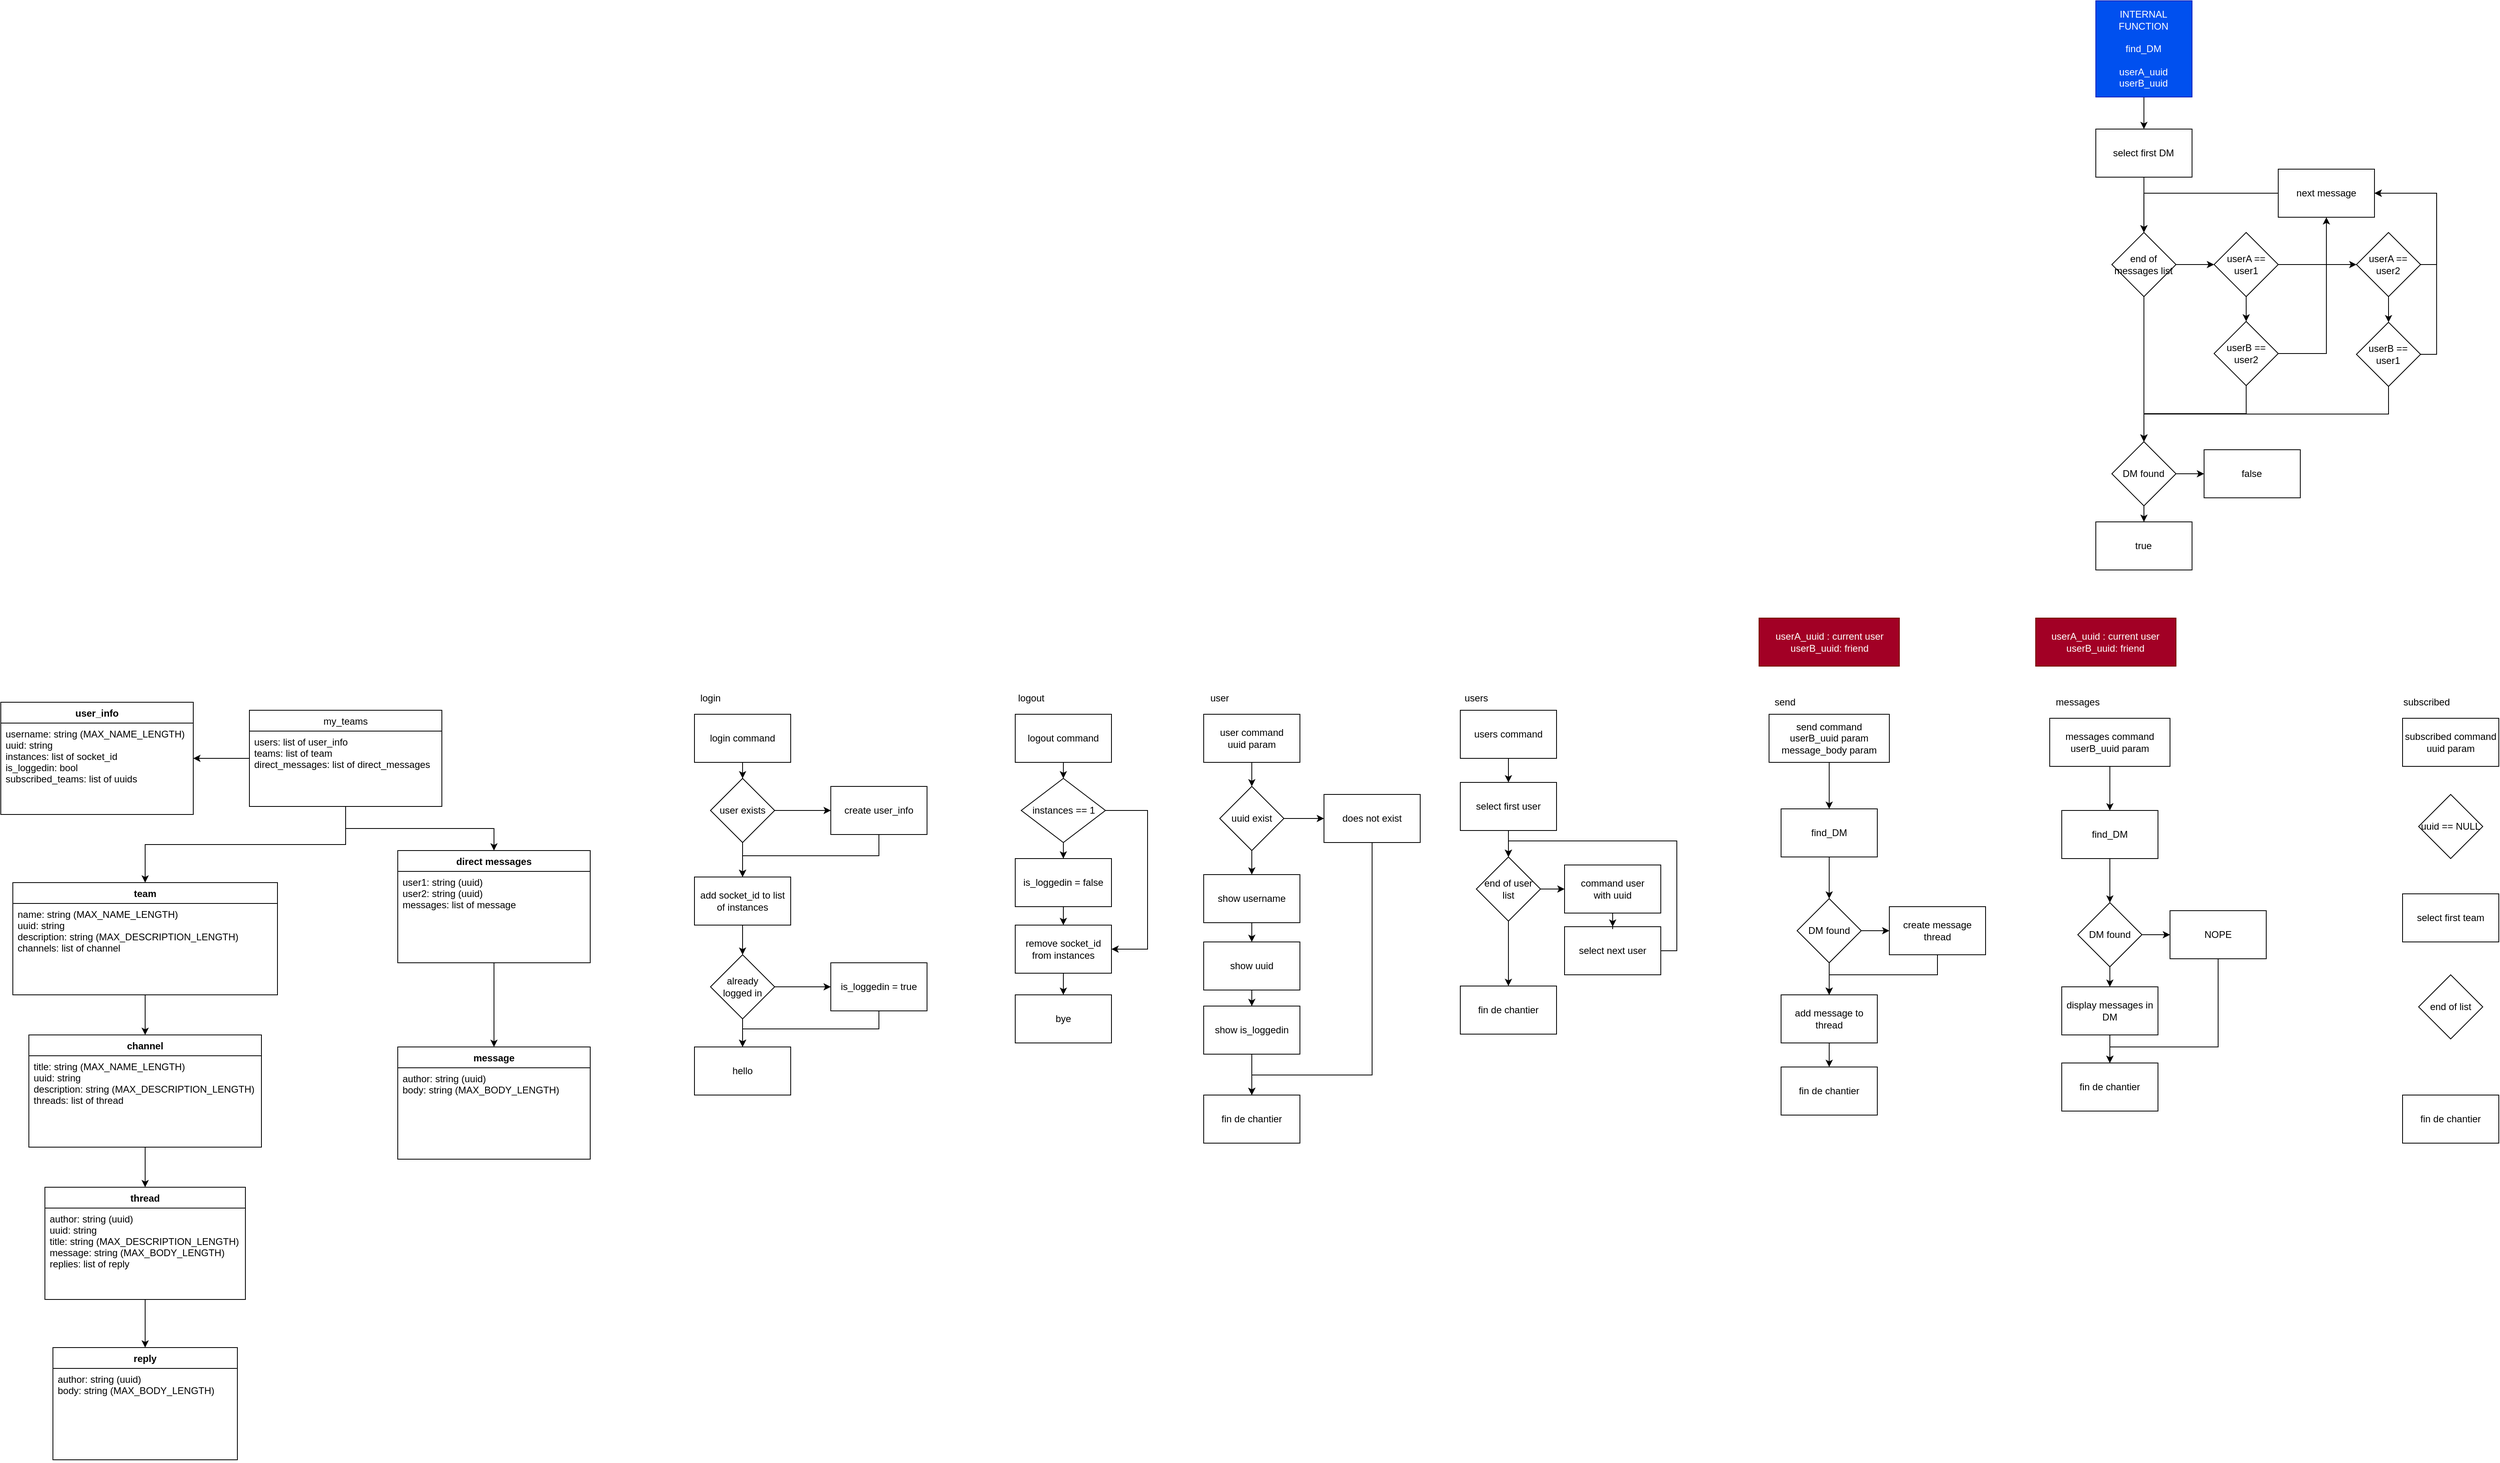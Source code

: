 <mxfile version="13.0.9">
    <diagram id="kXrOYDY1WtJ8aOGjQcrC" name="Page-1">
        <mxGraphModel dx="1784" dy="2980" grid="1" gridSize="10" guides="1" tooltips="1" connect="1" arrows="1" fold="1" page="1" pageScale="1" pageWidth="850" pageHeight="1100" math="0" shadow="0">
            <root>
                <mxCell id="0"/>
                <mxCell id="1" parent="0"/>
                <mxCell id="71" style="edgeStyle=orthogonalEdgeStyle;rounded=0;orthogonalLoop=1;jettySize=auto;html=1;" edge="1" parent="1" source="6" target="15">
                    <mxGeometry relative="1" as="geometry"/>
                </mxCell>
                <mxCell id="6" value="login command" style="rounded=0;whiteSpace=wrap;html=1;" parent="1" vertex="1">
                    <mxGeometry x="900" y="-1040" width="120" height="60" as="geometry"/>
                </mxCell>
                <mxCell id="74" style="edgeStyle=orthogonalEdgeStyle;rounded=0;orthogonalLoop=1;jettySize=auto;html=1;exitX=0.5;exitY=1;exitDx=0;exitDy=0;" edge="1" parent="1" source="8" target="65">
                    <mxGeometry relative="1" as="geometry"/>
                </mxCell>
                <mxCell id="8" value="create user_info" style="rounded=0;whiteSpace=wrap;html=1;" parent="1" vertex="1">
                    <mxGeometry x="1070" y="-950" width="120" height="60" as="geometry"/>
                </mxCell>
                <mxCell id="9" value="hello" style="rounded=0;whiteSpace=wrap;html=1;" parent="1" vertex="1">
                    <mxGeometry x="900" y="-625" width="120" height="60" as="geometry"/>
                </mxCell>
                <mxCell id="16" style="edgeStyle=orthogonalEdgeStyle;rounded=0;orthogonalLoop=1;jettySize=auto;html=1;exitX=1;exitY=0.5;exitDx=0;exitDy=0;" parent="1" source="15" target="8" edge="1">
                    <mxGeometry relative="1" as="geometry"/>
                </mxCell>
                <mxCell id="72" style="edgeStyle=orthogonalEdgeStyle;rounded=0;orthogonalLoop=1;jettySize=auto;html=1;exitX=0.5;exitY=1;exitDx=0;exitDy=0;" edge="1" parent="1" source="15" target="65">
                    <mxGeometry relative="1" as="geometry"/>
                </mxCell>
                <mxCell id="15" value="user exists" style="rhombus;whiteSpace=wrap;html=1;" parent="1" vertex="1">
                    <mxGeometry x="920" y="-960" width="80" height="80" as="geometry"/>
                </mxCell>
                <mxCell id="44" style="edgeStyle=orthogonalEdgeStyle;rounded=0;orthogonalLoop=1;jettySize=auto;html=1;" edge="1" parent="1" source="37" target="23">
                    <mxGeometry relative="1" as="geometry"/>
                </mxCell>
                <mxCell id="48" style="edgeStyle=orthogonalEdgeStyle;rounded=0;orthogonalLoop=1;jettySize=auto;html=1;" edge="1" parent="1" source="37" target="31">
                    <mxGeometry relative="1" as="geometry"/>
                </mxCell>
                <mxCell id="49" style="edgeStyle=orthogonalEdgeStyle;rounded=0;orthogonalLoop=1;jettySize=auto;html=1;" edge="1" parent="1" source="37" target="2">
                    <mxGeometry relative="1" as="geometry"/>
                </mxCell>
                <mxCell id="43" style="edgeStyle=orthogonalEdgeStyle;rounded=0;orthogonalLoop=1;jettySize=auto;html=1;" edge="1" parent="1" source="31" target="33">
                    <mxGeometry relative="1" as="geometry"/>
                </mxCell>
                <mxCell id="46" style="edgeStyle=orthogonalEdgeStyle;rounded=0;orthogonalLoop=1;jettySize=auto;html=1;" edge="1" parent="1" source="23" target="25">
                    <mxGeometry relative="1" as="geometry"/>
                </mxCell>
                <mxCell id="45" style="edgeStyle=orthogonalEdgeStyle;rounded=0;orthogonalLoop=1;jettySize=auto;html=1;" edge="1" parent="1" source="29" target="27">
                    <mxGeometry relative="1" as="geometry"/>
                </mxCell>
                <mxCell id="47" style="edgeStyle=orthogonalEdgeStyle;rounded=0;orthogonalLoop=1;jettySize=auto;html=1;" edge="1" parent="1" source="25" target="29">
                    <mxGeometry relative="1" as="geometry"/>
                </mxCell>
                <mxCell id="2" value="user_info" style="swimlane;fontStyle=1;align=center;verticalAlign=top;childLayout=stackLayout;horizontal=1;startSize=26;horizontalStack=0;resizeParent=1;resizeParentMax=0;resizeLast=0;collapsible=1;marginBottom=0;" parent="1" vertex="1">
                    <mxGeometry x="35" y="-1055" width="240" height="140" as="geometry"/>
                </mxCell>
                <mxCell id="3" value="username: string (MAX_NAME_LENGTH)&#10;uuid: string&#10;instances: list of socket_id&#10;is_loggedin: bool&#10;subscribed_teams: list of uuids" style="text;strokeColor=none;fillColor=none;align=left;verticalAlign=top;spacingLeft=4;spacingRight=4;overflow=hidden;rotatable=0;points=[[0,0.5],[1,0.5]];portConstraint=eastwest;" parent="2" vertex="1">
                    <mxGeometry y="26" width="240" height="114" as="geometry"/>
                </mxCell>
                <mxCell id="37" value="my_teams" style="swimlane;fontStyle=0;childLayout=stackLayout;horizontal=1;startSize=26;fillColor=none;horizontalStack=0;resizeParent=1;resizeParentMax=0;resizeLast=0;collapsible=1;marginBottom=0;" vertex="1" parent="1">
                    <mxGeometry x="345" y="-1045" width="240" height="120" as="geometry"/>
                </mxCell>
                <mxCell id="38" value="users: list of user_info&#10;teams: list of team&#10;direct_messages: list of direct_messages" style="text;strokeColor=none;fillColor=none;align=left;verticalAlign=top;spacingLeft=4;spacingRight=4;overflow=hidden;rotatable=0;points=[[0,0.5],[1,0.5]];portConstraint=eastwest;" vertex="1" parent="37">
                    <mxGeometry y="26" width="240" height="94" as="geometry"/>
                </mxCell>
                <mxCell id="23" value="team" style="swimlane;fontStyle=1;align=center;verticalAlign=top;childLayout=stackLayout;horizontal=1;startSize=26;horizontalStack=0;resizeParent=1;resizeParentMax=0;resizeLast=0;collapsible=1;marginBottom=0;" vertex="1" parent="1">
                    <mxGeometry x="50" y="-830" width="330" height="140" as="geometry"/>
                </mxCell>
                <mxCell id="24" value="name: string (MAX_NAME_LENGTH)&#10;uuid: string&#10;description: string (MAX_DESCRIPTION_LENGTH)&#10;channels: list of channel" style="text;strokeColor=none;fillColor=none;align=left;verticalAlign=top;spacingLeft=4;spacingRight=4;overflow=hidden;rotatable=0;points=[[0,0.5],[1,0.5]];portConstraint=eastwest;" vertex="1" parent="23">
                    <mxGeometry y="26" width="330" height="114" as="geometry"/>
                </mxCell>
                <mxCell id="25" value="channel" style="swimlane;fontStyle=1;align=center;verticalAlign=top;childLayout=stackLayout;horizontal=1;startSize=26;horizontalStack=0;resizeParent=1;resizeParentMax=0;resizeLast=0;collapsible=1;marginBottom=0;" vertex="1" parent="1">
                    <mxGeometry x="70" y="-640" width="290" height="140" as="geometry"/>
                </mxCell>
                <mxCell id="26" value="title: string (MAX_NAME_LENGTH)&#10;uuid: string&#10;description: string (MAX_DESCRIPTION_LENGTH)&#10;threads: list of thread" style="text;strokeColor=none;fillColor=none;align=left;verticalAlign=top;spacingLeft=4;spacingRight=4;overflow=hidden;rotatable=0;points=[[0,0.5],[1,0.5]];portConstraint=eastwest;" vertex="1" parent="25">
                    <mxGeometry y="26" width="290" height="114" as="geometry"/>
                </mxCell>
                <mxCell id="29" value="thread" style="swimlane;fontStyle=1;align=center;verticalAlign=top;childLayout=stackLayout;horizontal=1;startSize=26;horizontalStack=0;resizeParent=1;resizeParentMax=0;resizeLast=0;collapsible=1;marginBottom=0;" vertex="1" parent="1">
                    <mxGeometry x="90" y="-450" width="250" height="140" as="geometry"/>
                </mxCell>
                <mxCell id="30" value="author: string (uuid)&#10;uuid: string&#10;title: string (MAX_DESCRIPTION_LENGTH)&#10;message: string (MAX_BODY_LENGTH)&#10;replies: list of reply" style="text;strokeColor=none;fillColor=none;align=left;verticalAlign=top;spacingLeft=4;spacingRight=4;overflow=hidden;rotatable=0;points=[[0,0.5],[1,0.5]];portConstraint=eastwest;" vertex="1" parent="29">
                    <mxGeometry y="26" width="250" height="114" as="geometry"/>
                </mxCell>
                <mxCell id="27" value="reply" style="swimlane;fontStyle=1;align=center;verticalAlign=top;childLayout=stackLayout;horizontal=1;startSize=26;horizontalStack=0;resizeParent=1;resizeParentMax=0;resizeLast=0;collapsible=1;marginBottom=0;" vertex="1" parent="1">
                    <mxGeometry x="100" y="-250" width="230" height="140" as="geometry"/>
                </mxCell>
                <mxCell id="28" value="author: string (uuid)&#10;body: string (MAX_BODY_LENGTH)" style="text;strokeColor=none;fillColor=none;align=left;verticalAlign=top;spacingLeft=4;spacingRight=4;overflow=hidden;rotatable=0;points=[[0,0.5],[1,0.5]];portConstraint=eastwest;" vertex="1" parent="27">
                    <mxGeometry y="26" width="230" height="114" as="geometry"/>
                </mxCell>
                <mxCell id="33" value="message" style="swimlane;fontStyle=1;align=center;verticalAlign=top;childLayout=stackLayout;horizontal=1;startSize=26;horizontalStack=0;resizeParent=1;resizeParentMax=0;resizeLast=0;collapsible=1;marginBottom=0;" vertex="1" parent="1">
                    <mxGeometry x="530" y="-625" width="240" height="140" as="geometry"/>
                </mxCell>
                <mxCell id="34" value="author: string (uuid)&#10;body: string (MAX_BODY_LENGTH)" style="text;strokeColor=none;fillColor=none;align=left;verticalAlign=top;spacingLeft=4;spacingRight=4;overflow=hidden;rotatable=0;points=[[0,0.5],[1,0.5]];portConstraint=eastwest;" vertex="1" parent="33">
                    <mxGeometry y="26" width="240" height="114" as="geometry"/>
                </mxCell>
                <mxCell id="31" value="direct messages" style="swimlane;fontStyle=1;align=center;verticalAlign=top;childLayout=stackLayout;horizontal=1;startSize=26;horizontalStack=0;resizeParent=1;resizeParentMax=0;resizeLast=0;collapsible=1;marginBottom=0;" vertex="1" parent="1">
                    <mxGeometry x="530" y="-870" width="240" height="140" as="geometry"/>
                </mxCell>
                <mxCell id="32" value="user1: string (uuid)&#10;user2: string (uuid)&#10;messages: list of message" style="text;strokeColor=none;fillColor=none;align=left;verticalAlign=top;spacingLeft=4;spacingRight=4;overflow=hidden;rotatable=0;points=[[0,0.5],[1,0.5]];portConstraint=eastwest;" vertex="1" parent="31">
                    <mxGeometry y="26" width="240" height="114" as="geometry"/>
                </mxCell>
                <mxCell id="50" value="login" style="text;html=1;strokeColor=none;fillColor=none;align=center;verticalAlign=middle;whiteSpace=wrap;rounded=0;" vertex="1" parent="1">
                    <mxGeometry x="900" y="-1070" width="40" height="20" as="geometry"/>
                </mxCell>
                <mxCell id="51" value="logout" style="text;html=1;strokeColor=none;fillColor=none;align=center;verticalAlign=middle;whiteSpace=wrap;rounded=0;" vertex="1" parent="1">
                    <mxGeometry x="1300" y="-1070" width="40" height="20" as="geometry"/>
                </mxCell>
                <mxCell id="54" style="edgeStyle=orthogonalEdgeStyle;rounded=0;orthogonalLoop=1;jettySize=auto;html=1;exitX=0.5;exitY=1;exitDx=0;exitDy=0;" edge="1" parent="1" source="52" target="53">
                    <mxGeometry relative="1" as="geometry"/>
                </mxCell>
                <mxCell id="52" value="logout command" style="rounded=0;whiteSpace=wrap;html=1;" vertex="1" parent="1">
                    <mxGeometry x="1300" y="-1040" width="120" height="60" as="geometry"/>
                </mxCell>
                <mxCell id="58" style="edgeStyle=orthogonalEdgeStyle;rounded=0;orthogonalLoop=1;jettySize=auto;html=1;exitX=0.5;exitY=1;exitDx=0;exitDy=0;" edge="1" parent="1" source="53" target="55">
                    <mxGeometry relative="1" as="geometry"/>
                </mxCell>
                <mxCell id="61" style="edgeStyle=orthogonalEdgeStyle;rounded=0;orthogonalLoop=1;jettySize=auto;html=1;exitX=1;exitY=0.5;exitDx=0;exitDy=0;" edge="1" parent="1" source="53" target="56">
                    <mxGeometry relative="1" as="geometry">
                        <Array as="points">
                            <mxPoint x="1465" y="-920"/>
                            <mxPoint x="1465" y="-747"/>
                        </Array>
                    </mxGeometry>
                </mxCell>
                <mxCell id="53" value="instances == 1" style="rhombus;whiteSpace=wrap;html=1;" vertex="1" parent="1">
                    <mxGeometry x="1307.5" y="-960" width="105" height="80" as="geometry"/>
                </mxCell>
                <mxCell id="59" style="edgeStyle=orthogonalEdgeStyle;rounded=0;orthogonalLoop=1;jettySize=auto;html=1;exitX=0.5;exitY=1;exitDx=0;exitDy=0;" edge="1" parent="1" source="55" target="56">
                    <mxGeometry relative="1" as="geometry"/>
                </mxCell>
                <mxCell id="55" value="is_loggedin = false" style="rounded=0;whiteSpace=wrap;html=1;" vertex="1" parent="1">
                    <mxGeometry x="1300" y="-860" width="120" height="60" as="geometry"/>
                </mxCell>
                <mxCell id="60" style="edgeStyle=orthogonalEdgeStyle;rounded=0;orthogonalLoop=1;jettySize=auto;html=1;exitX=0.5;exitY=1;exitDx=0;exitDy=0;" edge="1" parent="1" source="56" target="57">
                    <mxGeometry relative="1" as="geometry"/>
                </mxCell>
                <mxCell id="56" value="remove socket_id from instances" style="rounded=0;whiteSpace=wrap;html=1;" vertex="1" parent="1">
                    <mxGeometry x="1300" y="-777" width="120" height="60" as="geometry"/>
                </mxCell>
                <mxCell id="57" value="bye" style="rounded=0;whiteSpace=wrap;html=1;" vertex="1" parent="1">
                    <mxGeometry x="1300" y="-690" width="120" height="60" as="geometry"/>
                </mxCell>
                <mxCell id="78" style="edgeStyle=orthogonalEdgeStyle;rounded=0;orthogonalLoop=1;jettySize=auto;html=1;exitX=0.5;exitY=1;exitDx=0;exitDy=0;" edge="1" parent="1" source="62" target="9">
                    <mxGeometry relative="1" as="geometry"/>
                </mxCell>
                <mxCell id="62" value="is_loggedin = true" style="rounded=0;whiteSpace=wrap;html=1;" vertex="1" parent="1">
                    <mxGeometry x="1070" y="-730" width="120" height="60" as="geometry"/>
                </mxCell>
                <mxCell id="76" style="edgeStyle=orthogonalEdgeStyle;rounded=0;orthogonalLoop=1;jettySize=auto;html=1;exitX=0.5;exitY=1;exitDx=0;exitDy=0;" edge="1" parent="1" source="64" target="9">
                    <mxGeometry relative="1" as="geometry"/>
                </mxCell>
                <mxCell id="77" style="edgeStyle=orthogonalEdgeStyle;rounded=0;orthogonalLoop=1;jettySize=auto;html=1;exitX=1;exitY=0.5;exitDx=0;exitDy=0;entryX=0;entryY=0.5;entryDx=0;entryDy=0;" edge="1" parent="1" source="64" target="62">
                    <mxGeometry relative="1" as="geometry"/>
                </mxCell>
                <mxCell id="64" value="already logged in" style="rhombus;whiteSpace=wrap;html=1;" vertex="1" parent="1">
                    <mxGeometry x="920" y="-740" width="80" height="80" as="geometry"/>
                </mxCell>
                <mxCell id="75" style="edgeStyle=orthogonalEdgeStyle;rounded=0;orthogonalLoop=1;jettySize=auto;html=1;exitX=0.5;exitY=1;exitDx=0;exitDy=0;" edge="1" parent="1" source="65" target="64">
                    <mxGeometry relative="1" as="geometry"/>
                </mxCell>
                <mxCell id="65" value="add socket_id to list of instances" style="rounded=0;whiteSpace=wrap;html=1;" vertex="1" parent="1">
                    <mxGeometry x="900" y="-837" width="120" height="60" as="geometry"/>
                </mxCell>
                <mxCell id="79" value="users" style="text;html=1;strokeColor=none;fillColor=none;align=center;verticalAlign=middle;whiteSpace=wrap;rounded=0;" vertex="1" parent="1">
                    <mxGeometry x="1855" y="-1070" width="40" height="20" as="geometry"/>
                </mxCell>
                <mxCell id="96" style="edgeStyle=orthogonalEdgeStyle;rounded=0;orthogonalLoop=1;jettySize=auto;html=1;exitX=0.5;exitY=1;exitDx=0;exitDy=0;" edge="1" parent="1" source="80" target="95">
                    <mxGeometry relative="1" as="geometry"/>
                </mxCell>
                <mxCell id="80" value="users command" style="rounded=0;whiteSpace=wrap;html=1;" vertex="1" parent="1">
                    <mxGeometry x="1855" y="-1045" width="120" height="60" as="geometry"/>
                </mxCell>
                <mxCell id="120" style="edgeStyle=orthogonalEdgeStyle;rounded=0;orthogonalLoop=1;jettySize=auto;html=1;exitX=1;exitY=0.5;exitDx=0;exitDy=0;" edge="1" parent="1" source="89" target="118">
                    <mxGeometry relative="1" as="geometry"/>
                </mxCell>
                <mxCell id="123" style="edgeStyle=orthogonalEdgeStyle;rounded=0;orthogonalLoop=1;jettySize=auto;html=1;exitX=0.5;exitY=1;exitDx=0;exitDy=0;" edge="1" parent="1" source="89" target="100">
                    <mxGeometry relative="1" as="geometry"/>
                </mxCell>
                <mxCell id="89" value="end of user list" style="rhombus;whiteSpace=wrap;html=1;" vertex="1" parent="1">
                    <mxGeometry x="1875" y="-862" width="80" height="80" as="geometry"/>
                </mxCell>
                <mxCell id="122" style="edgeStyle=orthogonalEdgeStyle;rounded=0;orthogonalLoop=1;jettySize=auto;html=1;exitX=1;exitY=0.5;exitDx=0;exitDy=0;entryX=0.5;entryY=0;entryDx=0;entryDy=0;" edge="1" parent="1" source="92" target="89">
                    <mxGeometry relative="1" as="geometry"/>
                </mxCell>
                <mxCell id="92" value="select next user" style="rounded=0;whiteSpace=wrap;html=1;" vertex="1" parent="1">
                    <mxGeometry x="1985" y="-775" width="120" height="60" as="geometry"/>
                </mxCell>
                <mxCell id="97" style="edgeStyle=orthogonalEdgeStyle;rounded=0;orthogonalLoop=1;jettySize=auto;html=1;exitX=0.5;exitY=1;exitDx=0;exitDy=0;" edge="1" parent="1" source="95" target="89">
                    <mxGeometry relative="1" as="geometry"/>
                </mxCell>
                <mxCell id="95" value="select first user" style="rounded=0;whiteSpace=wrap;html=1;" vertex="1" parent="1">
                    <mxGeometry x="1855" y="-955" width="120" height="60" as="geometry"/>
                </mxCell>
                <mxCell id="100" value="fin de chantier" style="rounded=0;whiteSpace=wrap;html=1;" vertex="1" parent="1">
                    <mxGeometry x="1855" y="-701" width="120" height="60" as="geometry"/>
                </mxCell>
                <mxCell id="102" value="user" style="text;html=1;strokeColor=none;fillColor=none;align=center;verticalAlign=middle;whiteSpace=wrap;rounded=0;" vertex="1" parent="1">
                    <mxGeometry x="1535" y="-1070" width="40" height="20" as="geometry"/>
                </mxCell>
                <mxCell id="114" style="edgeStyle=orthogonalEdgeStyle;rounded=0;orthogonalLoop=1;jettySize=auto;html=1;exitX=0.5;exitY=1;exitDx=0;exitDy=0;" edge="1" parent="1" source="103" target="105">
                    <mxGeometry relative="1" as="geometry"/>
                </mxCell>
                <mxCell id="103" value="user command&lt;br&gt;uuid param" style="rounded=0;whiteSpace=wrap;html=1;" vertex="1" parent="1">
                    <mxGeometry x="1535" y="-1040" width="120" height="60" as="geometry"/>
                </mxCell>
                <mxCell id="107" style="edgeStyle=orthogonalEdgeStyle;rounded=0;orthogonalLoop=1;jettySize=auto;html=1;exitX=1;exitY=0.5;exitDx=0;exitDy=0;" edge="1" parent="1" source="105" target="106">
                    <mxGeometry relative="1" as="geometry"/>
                </mxCell>
                <mxCell id="113" style="edgeStyle=orthogonalEdgeStyle;rounded=0;orthogonalLoop=1;jettySize=auto;html=1;exitX=0.5;exitY=1;exitDx=0;exitDy=0;" edge="1" parent="1" source="105" target="109">
                    <mxGeometry relative="1" as="geometry"/>
                </mxCell>
                <mxCell id="105" value="uuid exist" style="rhombus;whiteSpace=wrap;html=1;" vertex="1" parent="1">
                    <mxGeometry x="1555" y="-950" width="80" height="80" as="geometry"/>
                </mxCell>
                <mxCell id="117" style="edgeStyle=orthogonalEdgeStyle;rounded=0;orthogonalLoop=1;jettySize=auto;html=1;exitX=0.5;exitY=1;exitDx=0;exitDy=0;" edge="1" parent="1" source="106" target="115">
                    <mxGeometry relative="1" as="geometry">
                        <Array as="points">
                            <mxPoint x="1745" y="-590"/>
                            <mxPoint x="1595" y="-590"/>
                        </Array>
                    </mxGeometry>
                </mxCell>
                <mxCell id="106" value="does not exist" style="rounded=0;whiteSpace=wrap;html=1;" vertex="1" parent="1">
                    <mxGeometry x="1685" y="-940" width="120" height="60" as="geometry"/>
                </mxCell>
                <mxCell id="108" style="edgeStyle=orthogonalEdgeStyle;rounded=0;orthogonalLoop=1;jettySize=auto;html=1;exitX=0.5;exitY=1;exitDx=0;exitDy=0;" edge="1" parent="1" source="109" target="111">
                    <mxGeometry relative="1" as="geometry"/>
                </mxCell>
                <mxCell id="109" value="show username" style="rounded=0;whiteSpace=wrap;html=1;" vertex="1" parent="1">
                    <mxGeometry x="1535" y="-840" width="120" height="60" as="geometry"/>
                </mxCell>
                <mxCell id="110" style="edgeStyle=orthogonalEdgeStyle;rounded=0;orthogonalLoop=1;jettySize=auto;html=1;exitX=0.5;exitY=1;exitDx=0;exitDy=0;" edge="1" parent="1" source="111" target="112">
                    <mxGeometry relative="1" as="geometry"/>
                </mxCell>
                <mxCell id="111" value="show uuid" style="rounded=0;whiteSpace=wrap;html=1;" vertex="1" parent="1">
                    <mxGeometry x="1535" y="-756" width="120" height="60" as="geometry"/>
                </mxCell>
                <mxCell id="116" style="edgeStyle=orthogonalEdgeStyle;rounded=0;orthogonalLoop=1;jettySize=auto;html=1;exitX=0.5;exitY=1;exitDx=0;exitDy=0;" edge="1" parent="1" source="112" target="115">
                    <mxGeometry relative="1" as="geometry"/>
                </mxCell>
                <mxCell id="112" value="show is_loggedin" style="rounded=0;whiteSpace=wrap;html=1;" vertex="1" parent="1">
                    <mxGeometry x="1535" y="-676" width="120" height="60" as="geometry"/>
                </mxCell>
                <mxCell id="115" value="fin de chantier" style="rounded=0;whiteSpace=wrap;html=1;" vertex="1" parent="1">
                    <mxGeometry x="1535" y="-565" width="120" height="60" as="geometry"/>
                </mxCell>
                <mxCell id="121" style="edgeStyle=orthogonalEdgeStyle;rounded=0;orthogonalLoop=1;jettySize=auto;html=1;exitX=0.5;exitY=1;exitDx=0;exitDy=0;" edge="1" parent="1" source="118" target="92">
                    <mxGeometry relative="1" as="geometry"/>
                </mxCell>
                <mxCell id="118" value="command user&lt;br&gt;with uuid" style="rounded=0;whiteSpace=wrap;html=1;" vertex="1" parent="1">
                    <mxGeometry x="1985" y="-852" width="120" height="60" as="geometry"/>
                </mxCell>
                <mxCell id="124" value="send" style="text;html=1;strokeColor=none;fillColor=none;align=center;verticalAlign=middle;whiteSpace=wrap;rounded=0;" vertex="1" parent="1">
                    <mxGeometry x="2240" y="-1065" width="40" height="20" as="geometry"/>
                </mxCell>
                <mxCell id="246" style="edgeStyle=orthogonalEdgeStyle;rounded=0;orthogonalLoop=1;jettySize=auto;html=1;exitX=0.5;exitY=1;exitDx=0;exitDy=0;" edge="1" parent="1" source="125" target="245">
                    <mxGeometry relative="1" as="geometry"/>
                </mxCell>
                <mxCell id="125" value="send command&lt;br&gt;userB_uuid param&lt;br&gt;message_body param" style="rounded=0;whiteSpace=wrap;html=1;" vertex="1" parent="1">
                    <mxGeometry x="2240" y="-1040" width="150" height="60" as="geometry"/>
                </mxCell>
                <mxCell id="128" value="userA_uuid : current user&lt;br&gt;userB_uuid: friend" style="rounded=0;whiteSpace=wrap;html=1;fillColor=#a20025;strokeColor=#6F0000;fontColor=#ffffff;" vertex="1" parent="1">
                    <mxGeometry x="2227.5" y="-1160" width="175" height="60" as="geometry"/>
                </mxCell>
                <mxCell id="175" style="edgeStyle=orthogonalEdgeStyle;rounded=0;orthogonalLoop=1;jettySize=auto;html=1;exitX=0.5;exitY=1;exitDx=0;exitDy=0;" edge="1" parent="1" source="168" target="173">
                    <mxGeometry relative="1" as="geometry"/>
                </mxCell>
                <mxCell id="176" style="edgeStyle=orthogonalEdgeStyle;rounded=0;orthogonalLoop=1;jettySize=auto;html=1;exitX=1;exitY=0.5;exitDx=0;exitDy=0;" edge="1" parent="1" source="168" target="174">
                    <mxGeometry relative="1" as="geometry"/>
                </mxCell>
                <mxCell id="168" value="DM found" style="rhombus;whiteSpace=wrap;html=1;" vertex="1" parent="1">
                    <mxGeometry x="2275" y="-810" width="80" height="80" as="geometry"/>
                </mxCell>
                <mxCell id="179" style="edgeStyle=orthogonalEdgeStyle;rounded=0;orthogonalLoop=1;jettySize=auto;html=1;exitX=0.5;exitY=1;exitDx=0;exitDy=0;" edge="1" parent="1" source="173" target="178">
                    <mxGeometry relative="1" as="geometry"/>
                </mxCell>
                <mxCell id="173" value="add message to thread" style="rounded=0;whiteSpace=wrap;html=1;" vertex="1" parent="1">
                    <mxGeometry x="2255" y="-690" width="120" height="60" as="geometry"/>
                </mxCell>
                <mxCell id="177" style="edgeStyle=orthogonalEdgeStyle;rounded=0;orthogonalLoop=1;jettySize=auto;html=1;exitX=0.5;exitY=1;exitDx=0;exitDy=0;" edge="1" parent="1" source="174" target="173">
                    <mxGeometry relative="1" as="geometry"/>
                </mxCell>
                <mxCell id="174" value="create message thread" style="rounded=0;whiteSpace=wrap;html=1;" vertex="1" parent="1">
                    <mxGeometry x="2390" y="-800" width="120" height="60" as="geometry"/>
                </mxCell>
                <mxCell id="178" value="fin de chantier" style="rounded=0;whiteSpace=wrap;html=1;" vertex="1" parent="1">
                    <mxGeometry x="2255" y="-600" width="120" height="60" as="geometry"/>
                </mxCell>
                <mxCell id="185" value="messages" style="text;html=1;strokeColor=none;fillColor=none;align=center;verticalAlign=middle;whiteSpace=wrap;rounded=0;" vertex="1" parent="1">
                    <mxGeometry x="2605" y="-1065" width="40" height="20" as="geometry"/>
                </mxCell>
                <mxCell id="248" style="edgeStyle=orthogonalEdgeStyle;rounded=0;orthogonalLoop=1;jettySize=auto;html=1;exitX=0.5;exitY=1;exitDx=0;exitDy=0;" edge="1" parent="1" source="186" target="247">
                    <mxGeometry relative="1" as="geometry"/>
                </mxCell>
                <mxCell id="186" value="messages command&lt;br&gt;userB_uuid param" style="rounded=0;whiteSpace=wrap;html=1;" vertex="1" parent="1">
                    <mxGeometry x="2590" y="-1035" width="150" height="60" as="geometry"/>
                </mxCell>
                <mxCell id="206" style="edgeStyle=orthogonalEdgeStyle;rounded=0;orthogonalLoop=1;jettySize=auto;html=1;exitX=1;exitY=0.5;exitDx=0;exitDy=0;" edge="1" parent="1" source="207" target="208">
                    <mxGeometry relative="1" as="geometry"/>
                </mxCell>
                <mxCell id="212" style="edgeStyle=orthogonalEdgeStyle;rounded=0;orthogonalLoop=1;jettySize=auto;html=1;exitX=0.5;exitY=1;exitDx=0;exitDy=0;" edge="1" parent="1" source="207" target="211">
                    <mxGeometry relative="1" as="geometry"/>
                </mxCell>
                <mxCell id="207" value="DM found" style="rhombus;whiteSpace=wrap;html=1;" vertex="1" parent="1">
                    <mxGeometry x="2625" y="-805" width="80" height="80" as="geometry"/>
                </mxCell>
                <mxCell id="252" style="edgeStyle=orthogonalEdgeStyle;rounded=0;orthogonalLoop=1;jettySize=auto;html=1;exitX=0.5;exitY=1;exitDx=0;exitDy=0;" edge="1" parent="1" source="208" target="251">
                    <mxGeometry relative="1" as="geometry">
                        <Array as="points">
                            <mxPoint x="2800" y="-625"/>
                            <mxPoint x="2665" y="-625"/>
                        </Array>
                    </mxGeometry>
                </mxCell>
                <mxCell id="208" value="NOPE" style="rounded=0;whiteSpace=wrap;html=1;" vertex="1" parent="1">
                    <mxGeometry x="2740" y="-795" width="120" height="60" as="geometry"/>
                </mxCell>
                <mxCell id="253" style="edgeStyle=orthogonalEdgeStyle;rounded=0;orthogonalLoop=1;jettySize=auto;html=1;exitX=0.5;exitY=1;exitDx=0;exitDy=0;" edge="1" parent="1" source="211" target="251">
                    <mxGeometry relative="1" as="geometry"/>
                </mxCell>
                <mxCell id="211" value="display messages in DM" style="rounded=0;whiteSpace=wrap;html=1;" vertex="1" parent="1">
                    <mxGeometry x="2605" y="-700" width="120" height="60" as="geometry"/>
                </mxCell>
                <mxCell id="213" style="edgeStyle=orthogonalEdgeStyle;rounded=0;orthogonalLoop=1;jettySize=auto;html=1;exitX=0.5;exitY=1;exitDx=0;exitDy=0;" edge="1" parent="1" source="214" target="231">
                    <mxGeometry relative="1" as="geometry"/>
                </mxCell>
                <mxCell id="214" value="select first DM" style="rounded=0;whiteSpace=wrap;html=1;" vertex="1" parent="1">
                    <mxGeometry x="2647.47" y="-1770" width="120" height="60" as="geometry"/>
                </mxCell>
                <mxCell id="215" style="edgeStyle=orthogonalEdgeStyle;rounded=0;orthogonalLoop=1;jettySize=auto;html=1;exitX=0.5;exitY=1;exitDx=0;exitDy=0;" edge="1" parent="1" source="217" target="220">
                    <mxGeometry relative="1" as="geometry"/>
                </mxCell>
                <mxCell id="216" style="edgeStyle=orthogonalEdgeStyle;rounded=0;orthogonalLoop=1;jettySize=auto;html=1;exitX=1;exitY=0.5;exitDx=0;exitDy=0;" edge="1" parent="1" source="217" target="223">
                    <mxGeometry relative="1" as="geometry"/>
                </mxCell>
                <mxCell id="217" value="userA == user1" style="rhombus;whiteSpace=wrap;html=1;" vertex="1" parent="1">
                    <mxGeometry x="2794.97" y="-1641" width="80" height="80" as="geometry"/>
                </mxCell>
                <mxCell id="219" style="edgeStyle=orthogonalEdgeStyle;rounded=0;orthogonalLoop=1;jettySize=auto;html=1;exitX=1;exitY=0.5;exitDx=0;exitDy=0;" edge="1" parent="1" source="220" target="228">
                    <mxGeometry relative="1" as="geometry"/>
                </mxCell>
                <mxCell id="243" style="edgeStyle=orthogonalEdgeStyle;rounded=0;orthogonalLoop=1;jettySize=auto;html=1;exitX=0.5;exitY=1;exitDx=0;exitDy=0;" edge="1" parent="1" source="220" target="233">
                    <mxGeometry relative="1" as="geometry"/>
                </mxCell>
                <mxCell id="220" value="userB == user2" style="rhombus;whiteSpace=wrap;html=1;" vertex="1" parent="1">
                    <mxGeometry x="2794.97" y="-1530" width="80" height="80" as="geometry"/>
                </mxCell>
                <mxCell id="221" style="edgeStyle=orthogonalEdgeStyle;rounded=0;orthogonalLoop=1;jettySize=auto;html=1;exitX=0.5;exitY=1;exitDx=0;exitDy=0;" edge="1" parent="1" source="223" target="226">
                    <mxGeometry relative="1" as="geometry"/>
                </mxCell>
                <mxCell id="222" style="edgeStyle=orthogonalEdgeStyle;rounded=0;orthogonalLoop=1;jettySize=auto;html=1;exitX=1;exitY=0.5;exitDx=0;exitDy=0;entryX=1;entryY=0.5;entryDx=0;entryDy=0;" edge="1" parent="1" source="223" target="228">
                    <mxGeometry relative="1" as="geometry"/>
                </mxCell>
                <mxCell id="223" value="userA == user2" style="rhombus;whiteSpace=wrap;html=1;" vertex="1" parent="1">
                    <mxGeometry x="2972.47" y="-1641" width="80" height="80" as="geometry"/>
                </mxCell>
                <mxCell id="224" style="edgeStyle=orthogonalEdgeStyle;rounded=0;orthogonalLoop=1;jettySize=auto;html=1;exitX=1;exitY=0.5;exitDx=0;exitDy=0;" edge="1" parent="1" source="226" target="228">
                    <mxGeometry relative="1" as="geometry">
                        <Array as="points">
                            <mxPoint x="3072.47" y="-1489"/>
                            <mxPoint x="3072.47" y="-1690"/>
                        </Array>
                    </mxGeometry>
                </mxCell>
                <mxCell id="244" style="edgeStyle=orthogonalEdgeStyle;rounded=0;orthogonalLoop=1;jettySize=auto;html=1;exitX=0.5;exitY=1;exitDx=0;exitDy=0;" edge="1" parent="1" source="226" target="233">
                    <mxGeometry relative="1" as="geometry"/>
                </mxCell>
                <mxCell id="226" value="userB == user1" style="rhombus;whiteSpace=wrap;html=1;" vertex="1" parent="1">
                    <mxGeometry x="2972.47" y="-1529" width="80" height="80" as="geometry"/>
                </mxCell>
                <mxCell id="227" style="edgeStyle=orthogonalEdgeStyle;rounded=0;orthogonalLoop=1;jettySize=auto;html=1;exitX=0;exitY=0.5;exitDx=0;exitDy=0;" edge="1" parent="1" source="228" target="231">
                    <mxGeometry relative="1" as="geometry">
                        <Array as="points">
                            <mxPoint x="2874.47" y="-1690"/>
                            <mxPoint x="2707.47" y="-1690"/>
                        </Array>
                    </mxGeometry>
                </mxCell>
                <mxCell id="228" value="next message" style="rounded=0;whiteSpace=wrap;html=1;" vertex="1" parent="1">
                    <mxGeometry x="2874.97" y="-1720" width="120" height="60" as="geometry"/>
                </mxCell>
                <mxCell id="229" style="edgeStyle=orthogonalEdgeStyle;rounded=0;orthogonalLoop=1;jettySize=auto;html=1;exitX=1;exitY=0.5;exitDx=0;exitDy=0;" edge="1" parent="1" source="231" target="217">
                    <mxGeometry relative="1" as="geometry"/>
                </mxCell>
                <mxCell id="230" style="edgeStyle=orthogonalEdgeStyle;rounded=0;orthogonalLoop=1;jettySize=auto;html=1;exitX=0.5;exitY=1;exitDx=0;exitDy=0;" edge="1" parent="1" source="231" target="233">
                    <mxGeometry relative="1" as="geometry"/>
                </mxCell>
                <mxCell id="231" value="end of messages list" style="rhombus;whiteSpace=wrap;html=1;" vertex="1" parent="1">
                    <mxGeometry x="2667.47" y="-1641" width="80" height="80" as="geometry"/>
                </mxCell>
                <mxCell id="232" style="edgeStyle=orthogonalEdgeStyle;rounded=0;orthogonalLoop=1;jettySize=auto;html=1;exitX=1;exitY=0.5;exitDx=0;exitDy=0;" edge="1" parent="1" source="233" target="234">
                    <mxGeometry relative="1" as="geometry"/>
                </mxCell>
                <mxCell id="239" style="edgeStyle=orthogonalEdgeStyle;rounded=0;orthogonalLoop=1;jettySize=auto;html=1;exitX=0.5;exitY=1;exitDx=0;exitDy=0;" edge="1" parent="1" source="233" target="238">
                    <mxGeometry relative="1" as="geometry"/>
                </mxCell>
                <mxCell id="233" value="DM found" style="rhombus;whiteSpace=wrap;html=1;" vertex="1" parent="1">
                    <mxGeometry x="2667.47" y="-1380" width="80" height="80" as="geometry"/>
                </mxCell>
                <mxCell id="234" value="false" style="rounded=0;whiteSpace=wrap;html=1;" vertex="1" parent="1">
                    <mxGeometry x="2782.47" y="-1370" width="120" height="60" as="geometry"/>
                </mxCell>
                <mxCell id="237" style="edgeStyle=orthogonalEdgeStyle;rounded=0;orthogonalLoop=1;jettySize=auto;html=1;exitX=0.5;exitY=1;exitDx=0;exitDy=0;" edge="1" parent="1" source="236" target="214">
                    <mxGeometry relative="1" as="geometry"/>
                </mxCell>
                <mxCell id="236" value="INTERNAL FUNCTION&lt;br&gt;&lt;br&gt;find_DM&lt;br&gt;&lt;br&gt;userA_uuid&lt;br&gt;userB_uuid" style="rounded=0;whiteSpace=wrap;html=1;fillColor=#0050ef;strokeColor=#001DBC;fontColor=#ffffff;" vertex="1" parent="1">
                    <mxGeometry x="2647.47" y="-1930" width="120" height="120" as="geometry"/>
                </mxCell>
                <mxCell id="238" value="true" style="rounded=0;whiteSpace=wrap;html=1;" vertex="1" parent="1">
                    <mxGeometry x="2647.47" y="-1280" width="120" height="60" as="geometry"/>
                </mxCell>
                <mxCell id="249" style="edgeStyle=orthogonalEdgeStyle;rounded=0;orthogonalLoop=1;jettySize=auto;html=1;exitX=0.5;exitY=1;exitDx=0;exitDy=0;" edge="1" parent="1" source="245" target="168">
                    <mxGeometry relative="1" as="geometry"/>
                </mxCell>
                <mxCell id="245" value="find_DM" style="rounded=0;whiteSpace=wrap;html=1;" vertex="1" parent="1">
                    <mxGeometry x="2255" y="-922" width="120" height="60" as="geometry"/>
                </mxCell>
                <mxCell id="250" style="edgeStyle=orthogonalEdgeStyle;rounded=0;orthogonalLoop=1;jettySize=auto;html=1;exitX=0.5;exitY=1;exitDx=0;exitDy=0;" edge="1" parent="1" source="247" target="207">
                    <mxGeometry relative="1" as="geometry"/>
                </mxCell>
                <mxCell id="247" value="find_DM" style="rounded=0;whiteSpace=wrap;html=1;" vertex="1" parent="1">
                    <mxGeometry x="2605" y="-920" width="120" height="60" as="geometry"/>
                </mxCell>
                <mxCell id="251" value="fin de chantier" style="rounded=0;whiteSpace=wrap;html=1;" vertex="1" parent="1">
                    <mxGeometry x="2605" y="-605" width="120" height="60" as="geometry"/>
                </mxCell>
                <mxCell id="254" value="userA_uuid : current user&lt;br&gt;userB_uuid: friend" style="rounded=0;whiteSpace=wrap;html=1;fillColor=#a20025;strokeColor=#6F0000;fontColor=#ffffff;" vertex="1" parent="1">
                    <mxGeometry x="2572.47" y="-1160" width="175" height="60" as="geometry"/>
                </mxCell>
                <mxCell id="255" value="subscribed" style="text;html=1;strokeColor=none;fillColor=none;align=center;verticalAlign=middle;whiteSpace=wrap;rounded=0;" vertex="1" parent="1">
                    <mxGeometry x="3040" y="-1065" width="40" height="20" as="geometry"/>
                </mxCell>
                <mxCell id="256" value="subscribed command&lt;br&gt;uuid param" style="rounded=0;whiteSpace=wrap;html=1;" vertex="1" parent="1">
                    <mxGeometry x="3030" y="-1035" width="120" height="60" as="geometry"/>
                </mxCell>
                <mxCell id="257" value="uuid == NULL" style="rhombus;whiteSpace=wrap;html=1;" vertex="1" parent="1">
                    <mxGeometry x="3050" y="-940" width="80" height="80" as="geometry"/>
                </mxCell>
                <mxCell id="258" value="select first team" style="rounded=0;whiteSpace=wrap;html=1;" vertex="1" parent="1">
                    <mxGeometry x="3030" y="-816" width="120" height="60" as="geometry"/>
                </mxCell>
                <mxCell id="259" value="end of list" style="rhombus;whiteSpace=wrap;html=1;" vertex="1" parent="1">
                    <mxGeometry x="3050" y="-715" width="80" height="80" as="geometry"/>
                </mxCell>
                <mxCell id="260" value="fin de chantier" style="rounded=0;whiteSpace=wrap;html=1;" vertex="1" parent="1">
                    <mxGeometry x="3030" y="-565" width="120" height="60" as="geometry"/>
                </mxCell>
            </root>
        </mxGraphModel>
    </diagram>
</mxfile>
